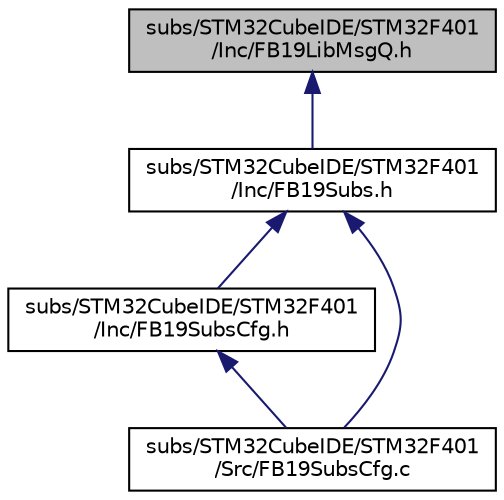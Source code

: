 digraph "subs/STM32CubeIDE/STM32F401/Inc/FB19LibMsgQ.h"
{
 // LATEX_PDF_SIZE
  edge [fontname="Helvetica",fontsize="10",labelfontname="Helvetica",labelfontsize="10"];
  node [fontname="Helvetica",fontsize="10",shape=record];
  Node1 [label="subs/STM32CubeIDE/STM32F401\l/Inc/FB19LibMsgQ.h",height=0.2,width=0.4,color="black", fillcolor="grey75", style="filled", fontcolor="black",tooltip="This file publishes the interface of a FieldBus19 library that encapsulates a specific type of messag..."];
  Node1 -> Node2 [dir="back",color="midnightblue",fontsize="10",style="solid",fontname="Helvetica"];
  Node2 [label="subs/STM32CubeIDE/STM32F401\l/Inc/FB19Subs.h",height=0.2,width=0.4,color="black", fillcolor="white", style="filled",URL="$_f_b19_subs_8h.html",tooltip="This file publishes the interface of the FieldBus19 Subscriber library."];
  Node2 -> Node3 [dir="back",color="midnightblue",fontsize="10",style="solid",fontname="Helvetica"];
  Node3 [label="subs/STM32CubeIDE/STM32F401\l/Inc/FB19SubsCfg.h",height=0.2,width=0.4,color="black", fillcolor="white", style="filled",URL="$_f_b19_subs_cfg_8h.html",tooltip="This file publishes the interface of the FieldBus19 Subscriber configuration file."];
  Node3 -> Node4 [dir="back",color="midnightblue",fontsize="10",style="solid",fontname="Helvetica"];
  Node4 [label="subs/STM32CubeIDE/STM32F401\l/Src/FB19SubsCfg.c",height=0.2,width=0.4,color="black", fillcolor="white", style="filled",URL="$_f_b19_subs_cfg_8c.html",tooltip="This file implements the interface of the FieldBus19 Subscriber configuration module."];
  Node2 -> Node4 [dir="back",color="midnightblue",fontsize="10",style="solid",fontname="Helvetica"];
}
